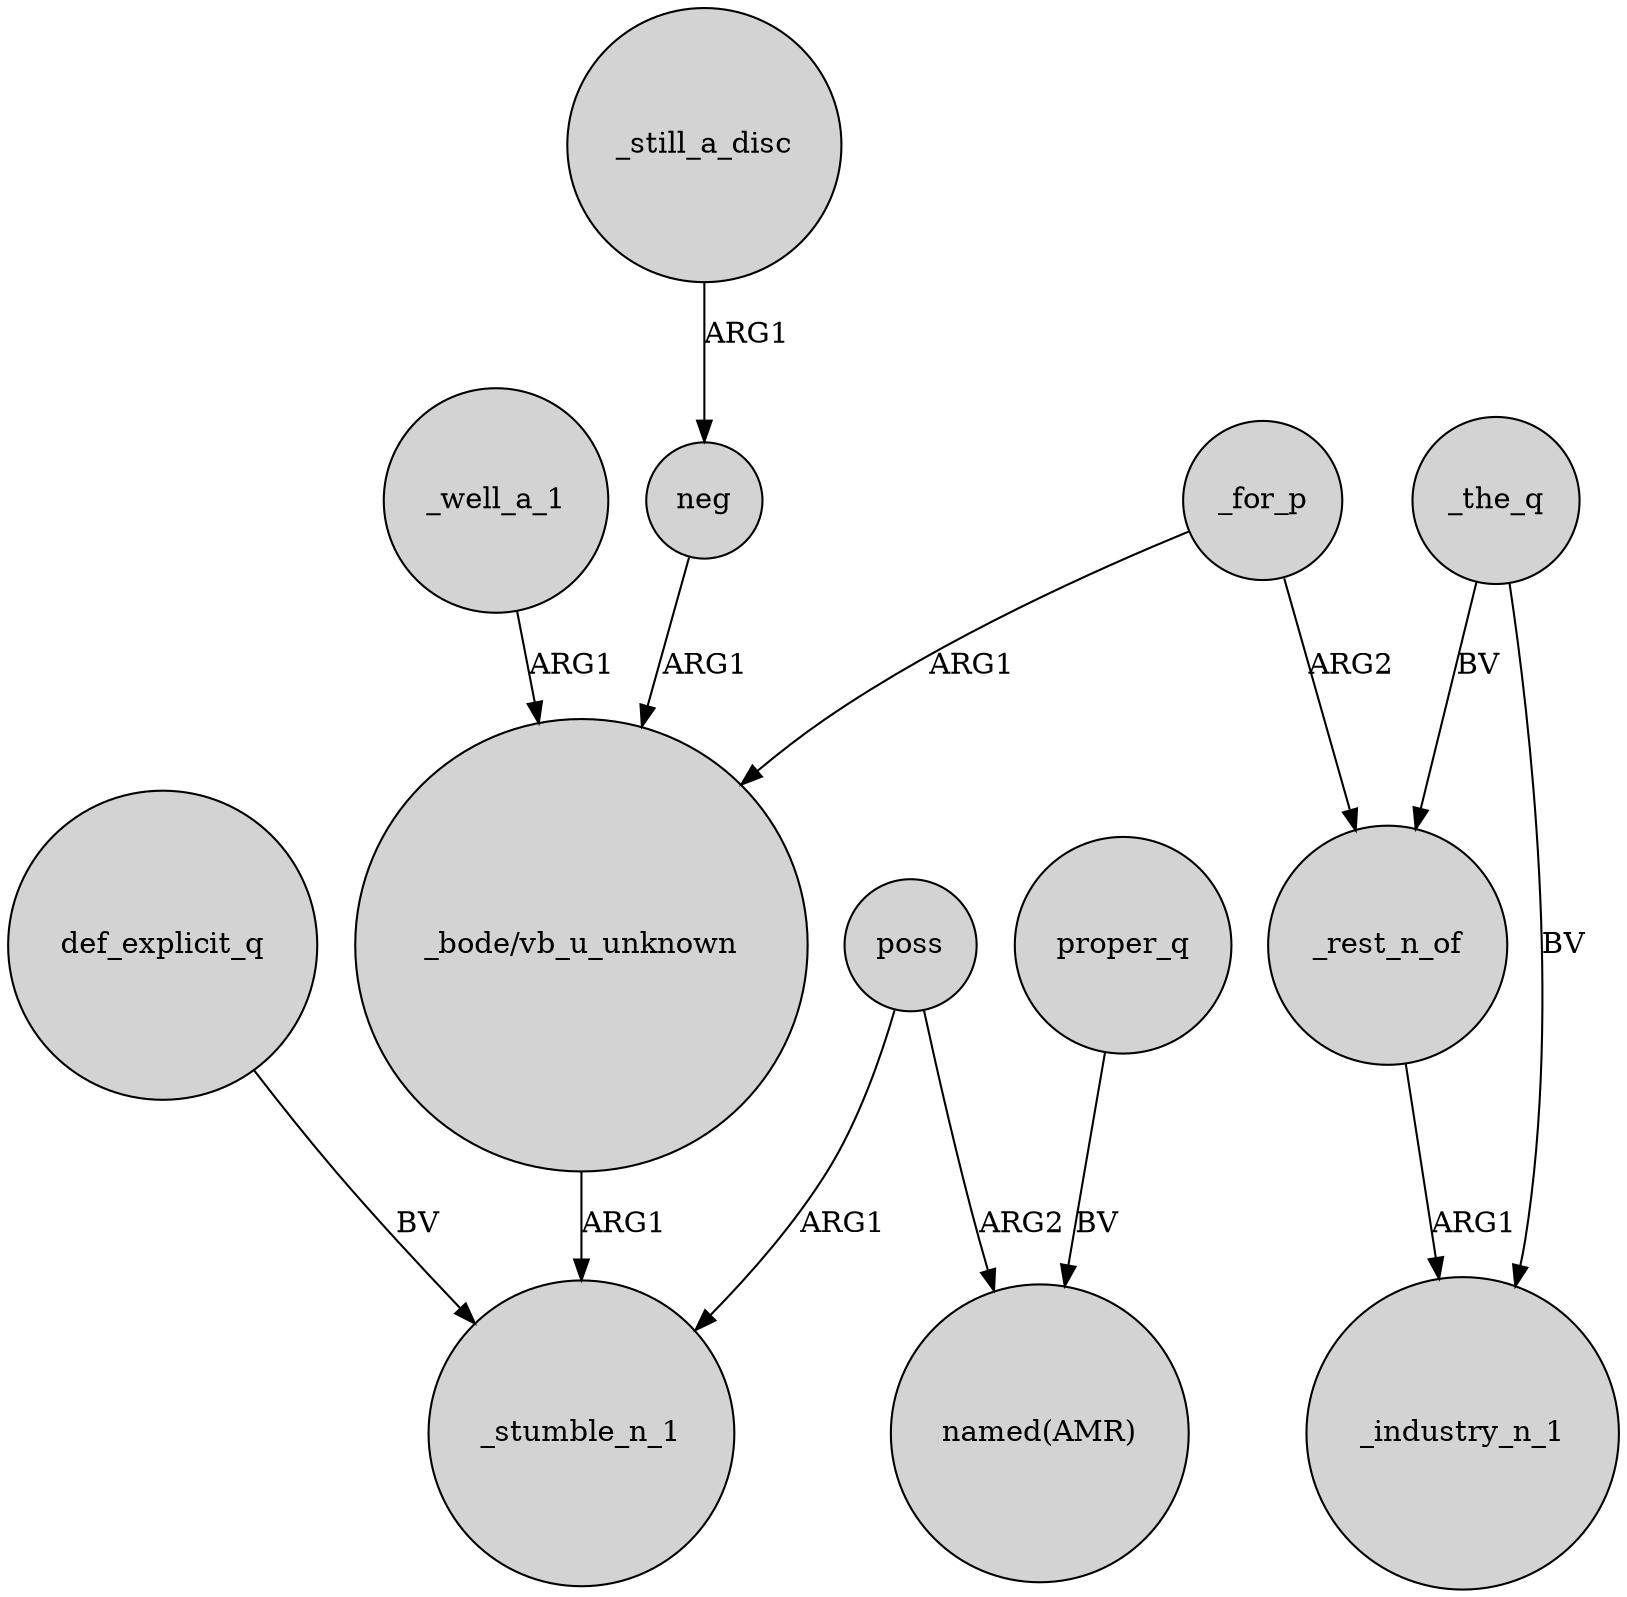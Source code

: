 digraph {
	node [shape=circle style=filled]
	def_explicit_q -> _stumble_n_1 [label=BV]
	neg -> "_bode/vb_u_unknown" [label=ARG1]
	"_bode/vb_u_unknown" -> _stumble_n_1 [label=ARG1]
	poss -> "named(AMR)" [label=ARG2]
	_the_q -> _industry_n_1 [label=BV]
	poss -> _stumble_n_1 [label=ARG1]
	_rest_n_of -> _industry_n_1 [label=ARG1]
	_still_a_disc -> neg [label=ARG1]
	_the_q -> _rest_n_of [label=BV]
	_for_p -> _rest_n_of [label=ARG2]
	_for_p -> "_bode/vb_u_unknown" [label=ARG1]
	proper_q -> "named(AMR)" [label=BV]
	_well_a_1 -> "_bode/vb_u_unknown" [label=ARG1]
}
